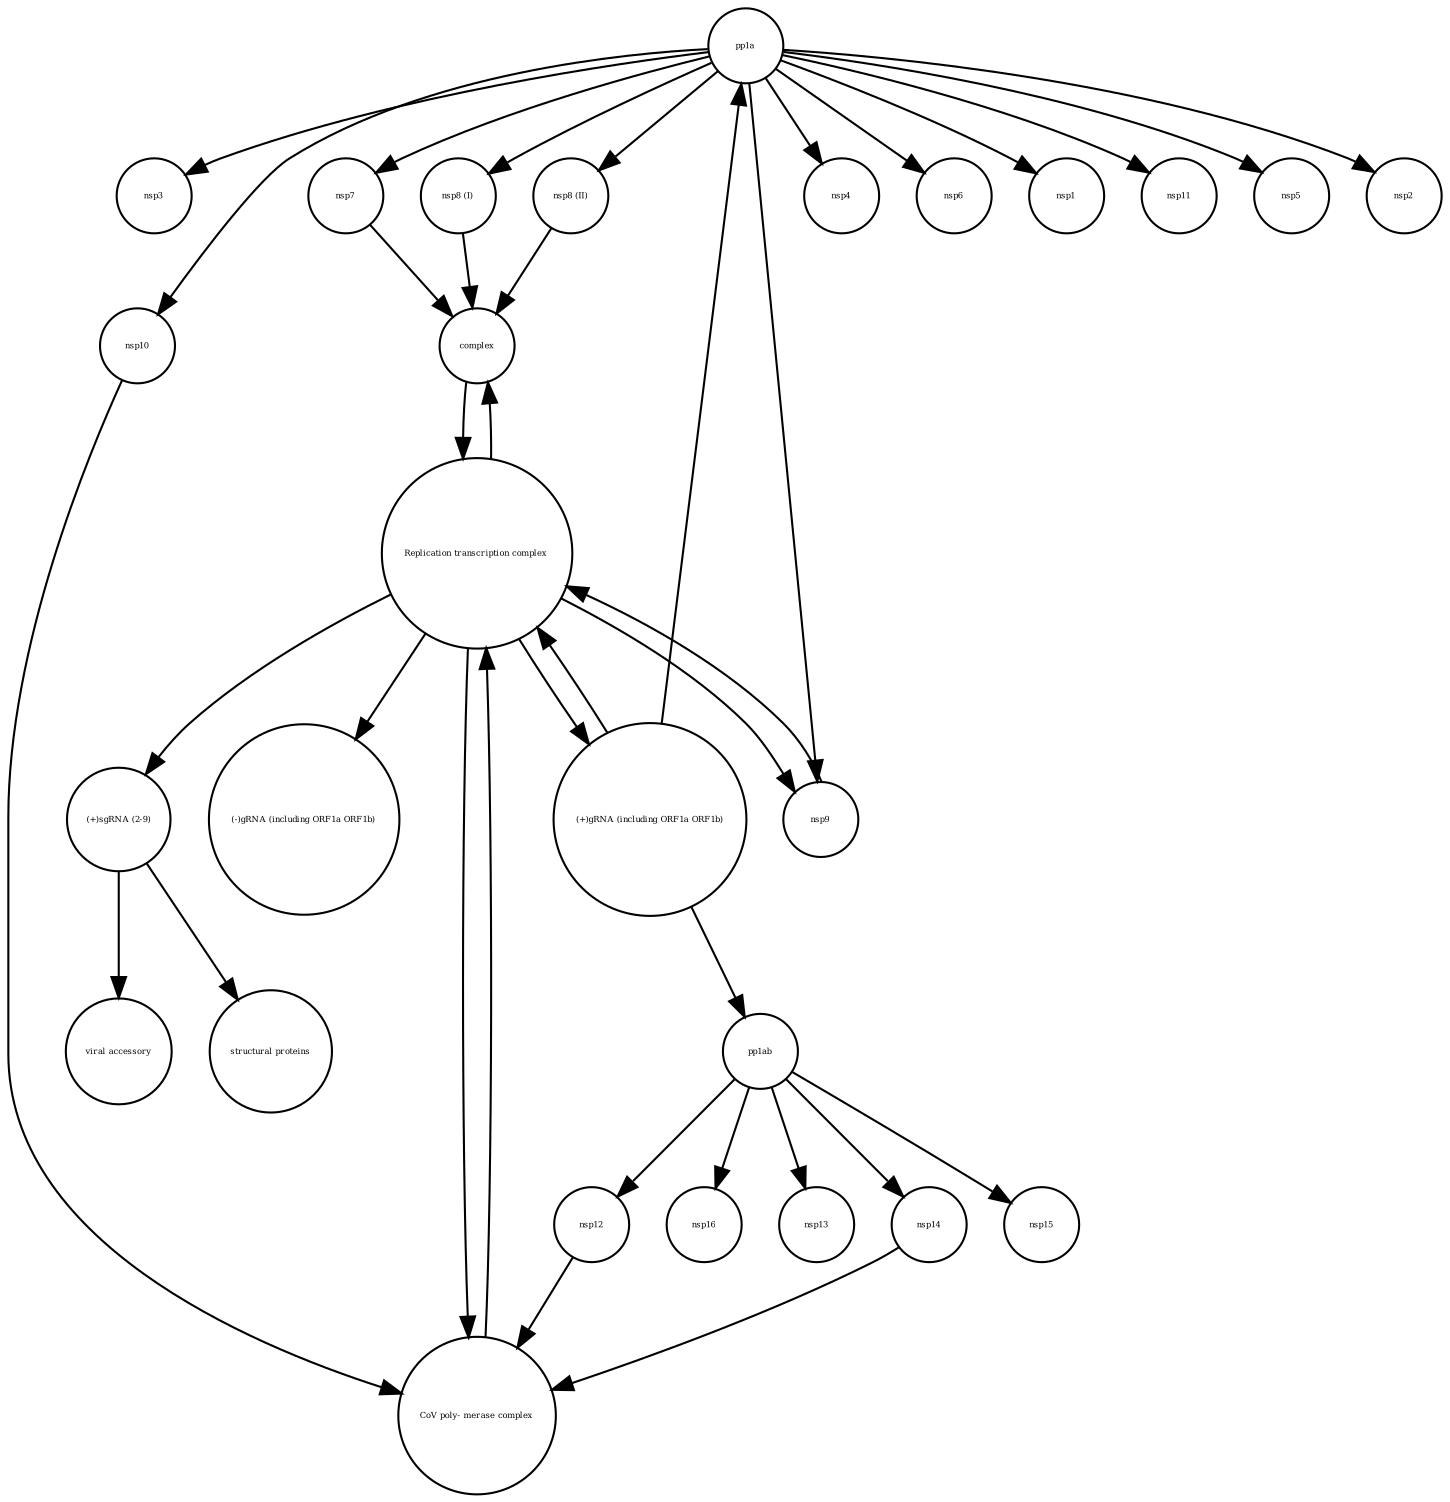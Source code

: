 strict digraph  {
pp1a [annotation="", bipartite=0, cls=macromolecule, fontsize=4, label=pp1a, shape=circle];
nsp3 [annotation="", bipartite=0, cls=macromolecule, fontsize=4, label=nsp3, shape=circle];
nsp7 [annotation="", bipartite=0, cls=macromolecule, fontsize=4, label=nsp7, shape=circle];
"CoV poly- merase complex" [annotation="", bipartite=0, cls=complex, fontsize=4, label="CoV poly- merase complex", shape=circle];
"nsp8 (I)" [annotation="", bipartite=0, cls=macromolecule, fontsize=4, label="nsp8 (I)", shape=circle];
nsp14 [annotation="", bipartite=0, cls=macromolecule, fontsize=4, label=nsp14, shape=circle];
nsp4 [annotation="", bipartite=0, cls=macromolecule, fontsize=4, label=nsp4, shape=circle];
nsp9 [annotation="", bipartite=0, cls=macromolecule, fontsize=4, label=nsp9, shape=circle];
complex [annotation="", bipartite=0, cls=complex, fontsize=4, label=complex, shape=circle];
"(+)gRNA (including ORF1a ORF1b)" [annotation="", bipartite=0, cls="nucleic acid feature", fontsize=4, label="(+)gRNA (including ORF1a ORF1b)", shape=circle];
"structural proteins" [annotation="", bipartite=0, cls=macromolecule, fontsize=4, label="structural proteins", shape=circle];
nsp6 [annotation="", bipartite=0, cls=macromolecule, fontsize=4, label=nsp6, shape=circle];
"Replication transcription complex " [annotation="", bipartite=0, cls=complex, fontsize=4, label="Replication transcription complex ", shape=circle];
"viral accessory" [annotation="", bipartite=0, cls=macromolecule, fontsize=4, label="viral accessory", shape=circle];
"(+)sgRNA (2-9)" [annotation="", bipartite=0, cls="nucleic acid feature", fontsize=4, label="(+)sgRNA (2-9)", shape=circle];
nsp1 [annotation="", bipartite=0, cls=macromolecule, fontsize=4, label=nsp1, shape=circle];
nsp11 [annotation="", bipartite=0, cls=macromolecule, fontsize=4, label=nsp11, shape=circle];
nsp5 [annotation="", bipartite=0, cls=macromolecule, fontsize=4, label=nsp5, shape=circle];
nsp16 [annotation="", bipartite=0, cls=macromolecule, fontsize=4, label=nsp16, shape=circle];
nsp12 [annotation="", bipartite=0, cls=macromolecule, fontsize=4, label=nsp12, shape=circle];
nsp13 [annotation="", bipartite=0, cls=macromolecule, fontsize=4, label=nsp13, shape=circle];
nsp2 [annotation="", bipartite=0, cls=macromolecule, fontsize=4, label=nsp2, shape=circle];
nsp15 [annotation="", bipartite=0, cls=macromolecule, fontsize=4, label=nsp15, shape=circle];
"(-)gRNA (including ORF1a ORF1b)" [annotation="", bipartite=0, cls="nucleic acid feature", fontsize=4, label="(-)gRNA (including ORF1a ORF1b)", shape=circle];
pp1ab [annotation="", bipartite=0, cls=macromolecule, fontsize=4, label=pp1ab, shape=circle];
nsp10 [annotation="", bipartite=0, cls=macromolecule, fontsize=4, label=nsp10, shape=circle];
"nsp8 (II)" [annotation="", bipartite=0, cls=macromolecule, fontsize=4, label="nsp8 (II)", shape=circle];
pp1a -> nsp3  [annotation="", interaction_type=production];
pp1a -> nsp7  [annotation="", interaction_type=production];
pp1a -> nsp2  [annotation="", interaction_type=production];
pp1a -> "nsp8 (I)"  [annotation="", interaction_type=production];
pp1a -> nsp6  [annotation="", interaction_type=production];
pp1a -> nsp1  [annotation="", interaction_type=production];
pp1a -> nsp4  [annotation="", interaction_type=production];
pp1a -> nsp10  [annotation="", interaction_type=production];
pp1a -> "nsp8 (II)"  [annotation="", interaction_type=production];
pp1a -> nsp11  [annotation="", interaction_type=production];
pp1a -> nsp9  [annotation="", interaction_type=production];
pp1a -> nsp5  [annotation="", interaction_type=production];
nsp7 -> complex  [annotation="", interaction_type=production];
"CoV poly- merase complex" -> "Replication transcription complex "  [annotation="", interaction_type=production];
"nsp8 (I)" -> complex  [annotation="", interaction_type=production];
nsp14 -> "CoV poly- merase complex"  [annotation="", interaction_type=production];
nsp9 -> "Replication transcription complex "  [annotation="", interaction_type=production];
complex -> "Replication transcription complex "  [annotation="", interaction_type=production];
"(+)gRNA (including ORF1a ORF1b)" -> pp1a  [annotation="", interaction_type="necessary stimulation"];
"(+)gRNA (including ORF1a ORF1b)" -> "Replication transcription complex "  [annotation="", interaction_type=production];
"(+)gRNA (including ORF1a ORF1b)" -> pp1ab  [annotation="", interaction_type="necessary stimulation"];
"Replication transcription complex " -> "(+)sgRNA (2-9)"  [annotation="", interaction_type="necessary stimulation"];
"Replication transcription complex " -> complex  [annotation="", interaction_type=production];
"Replication transcription complex " -> "(+)gRNA (including ORF1a ORF1b)"  [annotation="", interaction_type=production];
"Replication transcription complex " -> "CoV poly- merase complex"  [annotation="", interaction_type=production];
"Replication transcription complex " -> "(-)gRNA (including ORF1a ORF1b)"  [annotation="", interaction_type=production];
"Replication transcription complex " -> nsp9  [annotation="", interaction_type=production];
"(+)sgRNA (2-9)" -> "structural proteins"  [annotation="", interaction_type="necessary stimulation"];
"(+)sgRNA (2-9)" -> "viral accessory"  [annotation="", interaction_type="necessary stimulation"];
nsp12 -> "CoV poly- merase complex"  [annotation="", interaction_type=production];
pp1ab -> nsp16  [annotation="", interaction_type=production];
pp1ab -> nsp13  [annotation="", interaction_type=production];
pp1ab -> nsp12  [annotation="", interaction_type=production];
pp1ab -> nsp15  [annotation="", interaction_type=production];
pp1ab -> nsp14  [annotation="", interaction_type=production];
nsp10 -> "CoV poly- merase complex"  [annotation="", interaction_type=production];
"nsp8 (II)" -> complex  [annotation="", interaction_type=production];
}
